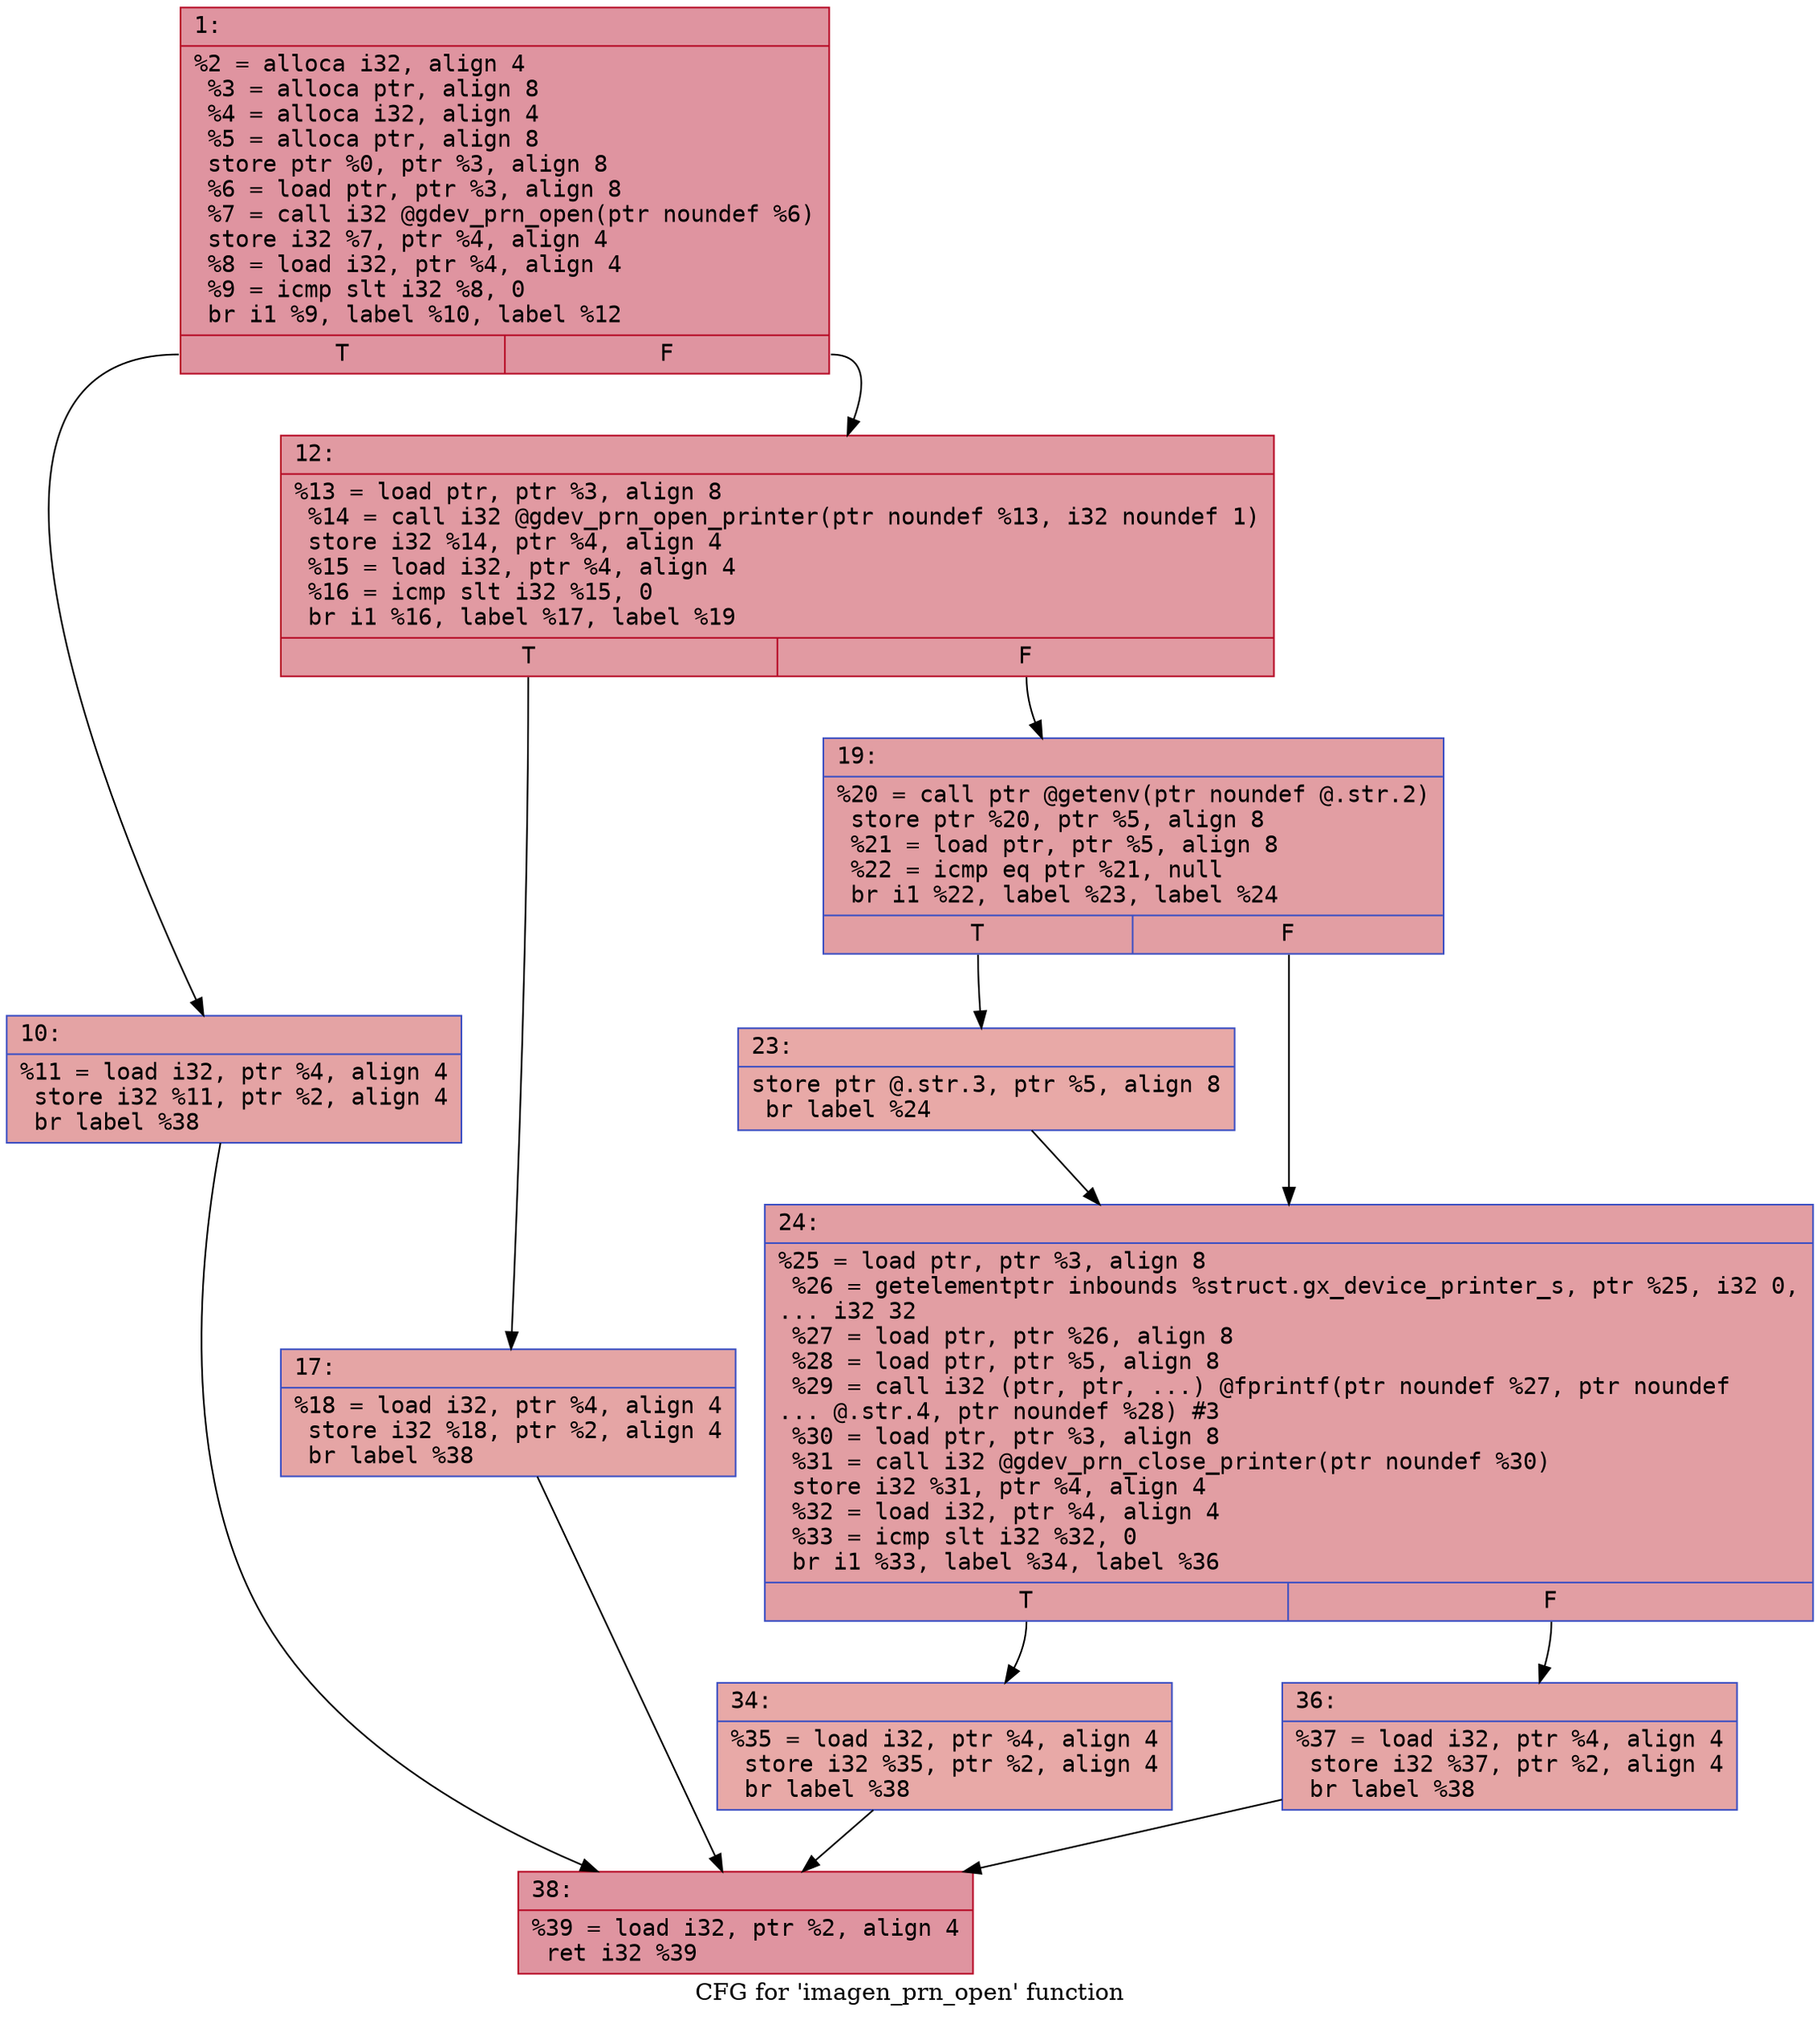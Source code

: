 digraph "CFG for 'imagen_prn_open' function" {
	label="CFG for 'imagen_prn_open' function";

	Node0x6000031c2260 [shape=record,color="#b70d28ff", style=filled, fillcolor="#b70d2870" fontname="Courier",label="{1:\l|  %2 = alloca i32, align 4\l  %3 = alloca ptr, align 8\l  %4 = alloca i32, align 4\l  %5 = alloca ptr, align 8\l  store ptr %0, ptr %3, align 8\l  %6 = load ptr, ptr %3, align 8\l  %7 = call i32 @gdev_prn_open(ptr noundef %6)\l  store i32 %7, ptr %4, align 4\l  %8 = load i32, ptr %4, align 4\l  %9 = icmp slt i32 %8, 0\l  br i1 %9, label %10, label %12\l|{<s0>T|<s1>F}}"];
	Node0x6000031c2260:s0 -> Node0x6000031c22b0[tooltip="1 -> 10\nProbability 37.50%" ];
	Node0x6000031c2260:s1 -> Node0x6000031c2300[tooltip="1 -> 12\nProbability 62.50%" ];
	Node0x6000031c22b0 [shape=record,color="#3d50c3ff", style=filled, fillcolor="#c32e3170" fontname="Courier",label="{10:\l|  %11 = load i32, ptr %4, align 4\l  store i32 %11, ptr %2, align 4\l  br label %38\l}"];
	Node0x6000031c22b0 -> Node0x6000031c2530[tooltip="10 -> 38\nProbability 100.00%" ];
	Node0x6000031c2300 [shape=record,color="#b70d28ff", style=filled, fillcolor="#bb1b2c70" fontname="Courier",label="{12:\l|  %13 = load ptr, ptr %3, align 8\l  %14 = call i32 @gdev_prn_open_printer(ptr noundef %13, i32 noundef 1)\l  store i32 %14, ptr %4, align 4\l  %15 = load i32, ptr %4, align 4\l  %16 = icmp slt i32 %15, 0\l  br i1 %16, label %17, label %19\l|{<s0>T|<s1>F}}"];
	Node0x6000031c2300:s0 -> Node0x6000031c2350[tooltip="12 -> 17\nProbability 37.50%" ];
	Node0x6000031c2300:s1 -> Node0x6000031c23a0[tooltip="12 -> 19\nProbability 62.50%" ];
	Node0x6000031c2350 [shape=record,color="#3d50c3ff", style=filled, fillcolor="#c5333470" fontname="Courier",label="{17:\l|  %18 = load i32, ptr %4, align 4\l  store i32 %18, ptr %2, align 4\l  br label %38\l}"];
	Node0x6000031c2350 -> Node0x6000031c2530[tooltip="17 -> 38\nProbability 100.00%" ];
	Node0x6000031c23a0 [shape=record,color="#3d50c3ff", style=filled, fillcolor="#be242e70" fontname="Courier",label="{19:\l|  %20 = call ptr @getenv(ptr noundef @.str.2)\l  store ptr %20, ptr %5, align 8\l  %21 = load ptr, ptr %5, align 8\l  %22 = icmp eq ptr %21, null\l  br i1 %22, label %23, label %24\l|{<s0>T|<s1>F}}"];
	Node0x6000031c23a0:s0 -> Node0x6000031c23f0[tooltip="19 -> 23\nProbability 37.50%" ];
	Node0x6000031c23a0:s1 -> Node0x6000031c2440[tooltip="19 -> 24\nProbability 62.50%" ];
	Node0x6000031c23f0 [shape=record,color="#3d50c3ff", style=filled, fillcolor="#ca3b3770" fontname="Courier",label="{23:\l|  store ptr @.str.3, ptr %5, align 8\l  br label %24\l}"];
	Node0x6000031c23f0 -> Node0x6000031c2440[tooltip="23 -> 24\nProbability 100.00%" ];
	Node0x6000031c2440 [shape=record,color="#3d50c3ff", style=filled, fillcolor="#be242e70" fontname="Courier",label="{24:\l|  %25 = load ptr, ptr %3, align 8\l  %26 = getelementptr inbounds %struct.gx_device_printer_s, ptr %25, i32 0,\l... i32 32\l  %27 = load ptr, ptr %26, align 8\l  %28 = load ptr, ptr %5, align 8\l  %29 = call i32 (ptr, ptr, ...) @fprintf(ptr noundef %27, ptr noundef\l... @.str.4, ptr noundef %28) #3\l  %30 = load ptr, ptr %3, align 8\l  %31 = call i32 @gdev_prn_close_printer(ptr noundef %30)\l  store i32 %31, ptr %4, align 4\l  %32 = load i32, ptr %4, align 4\l  %33 = icmp slt i32 %32, 0\l  br i1 %33, label %34, label %36\l|{<s0>T|<s1>F}}"];
	Node0x6000031c2440:s0 -> Node0x6000031c2490[tooltip="24 -> 34\nProbability 37.50%" ];
	Node0x6000031c2440:s1 -> Node0x6000031c24e0[tooltip="24 -> 36\nProbability 62.50%" ];
	Node0x6000031c2490 [shape=record,color="#3d50c3ff", style=filled, fillcolor="#ca3b3770" fontname="Courier",label="{34:\l|  %35 = load i32, ptr %4, align 4\l  store i32 %35, ptr %2, align 4\l  br label %38\l}"];
	Node0x6000031c2490 -> Node0x6000031c2530[tooltip="34 -> 38\nProbability 100.00%" ];
	Node0x6000031c24e0 [shape=record,color="#3d50c3ff", style=filled, fillcolor="#c5333470" fontname="Courier",label="{36:\l|  %37 = load i32, ptr %4, align 4\l  store i32 %37, ptr %2, align 4\l  br label %38\l}"];
	Node0x6000031c24e0 -> Node0x6000031c2530[tooltip="36 -> 38\nProbability 100.00%" ];
	Node0x6000031c2530 [shape=record,color="#b70d28ff", style=filled, fillcolor="#b70d2870" fontname="Courier",label="{38:\l|  %39 = load i32, ptr %2, align 4\l  ret i32 %39\l}"];
}
